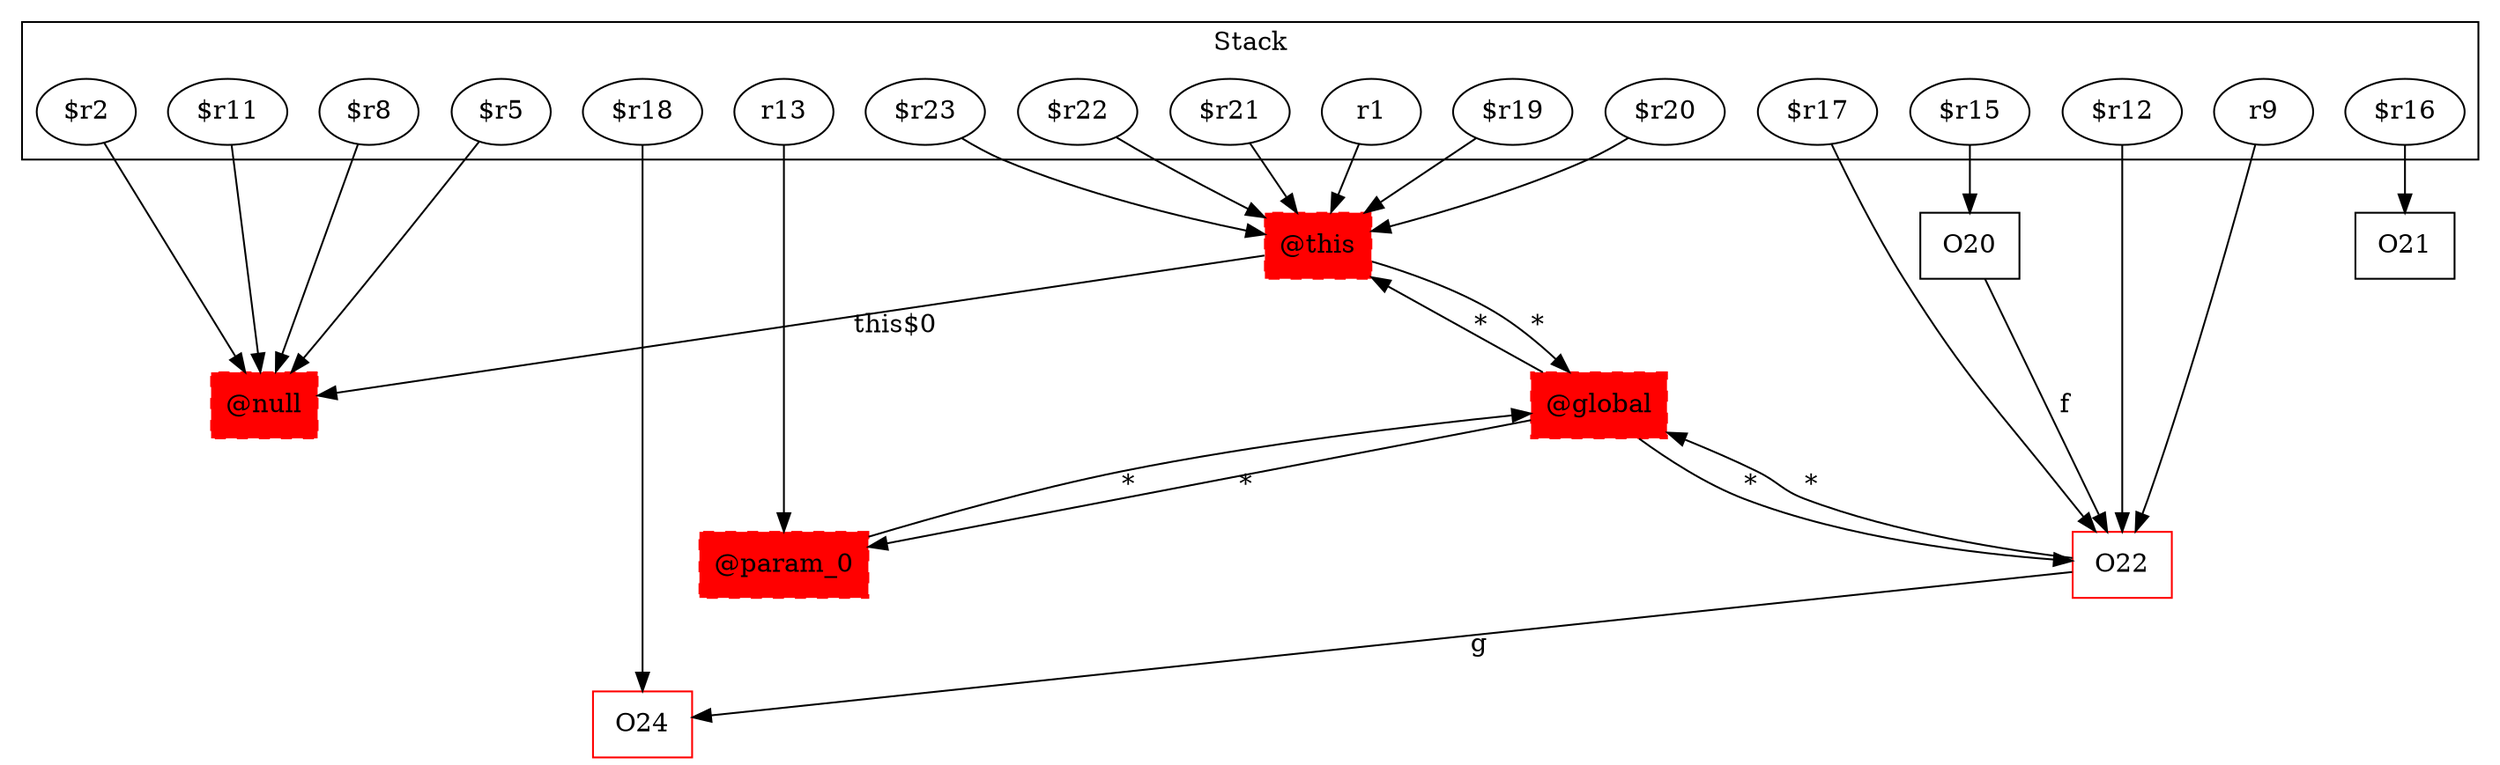 digraph sample {
  rankDir="LR";
  subgraph cluster_0 {
    label="Stack"
    "$r20"; "r13"; "$r12"; "$r23"; "$r22"; "$r11"; "$r21"; "r9"; "$r8"; "$r5"; "r1"; "$r2"; "$r17"; "$r16"; "$r15"; "$r19"; "$r18"; 
  }
  "$r20" -> { "@this"[shape=box]};
  "r13" -> { "@param_0"[shape=box]};
  "$r12" -> { O22[shape=box]};
  "$r23" -> { "@this"[shape=box]};
  "$r22" -> { "@this"[shape=box]};
  "$r11" -> { "@null"[shape=box]};
  "$r21" -> { "@this"[shape=box]};
  "r9" -> { O22[shape=box]};
  "$r8" -> { "@null"[shape=box]};
  "$r5" -> { "@null"[shape=box]};
  "r1" -> { "@this"[shape=box]};
  "$r2" -> { "@null"[shape=box]};
  "$r17" -> { O22[shape=box]};
  "$r16" -> { O21[shape=box]};
  "$r15" -> { O20[shape=box]};
  "$r19" -> { "@this"[shape=box]};
  "$r18" -> { O24[shape=box]};
  "@null"[shape=box, style="filled,dashed"];
  "@global" -> "@this"[label="*", weight="0.2"]
  "@global" -> "@param_0"[label="*", weight="0.2"]
  "@global" -> O22[label="*", weight="0.2"]
  "@global"[shape=box, style="filled,dashed"];
  "@this" -> "@null"[label="this$0", weight="0.2"]
  "@this" -> "@global"[label="*", weight="0.2"]
  "@this"[shape=box, style="filled,dashed"];
  O20 -> O22[label="f", weight="0.2"]
  "@param_0" -> "@global"[label="*", weight="0.2"]
  "@param_0"[shape=box, style="filled,dashed"];
  O22 -> "@global"[label="*", weight="0.2"]
  O22 -> O24[label="g", weight="0.2"]
  O24[color="red"];
  "@null"[color="red"];
  "@global"[color="red"];
  "@this"[color="red"];
  "@param_0"[color="red"];
  O22[color="red"];
}
